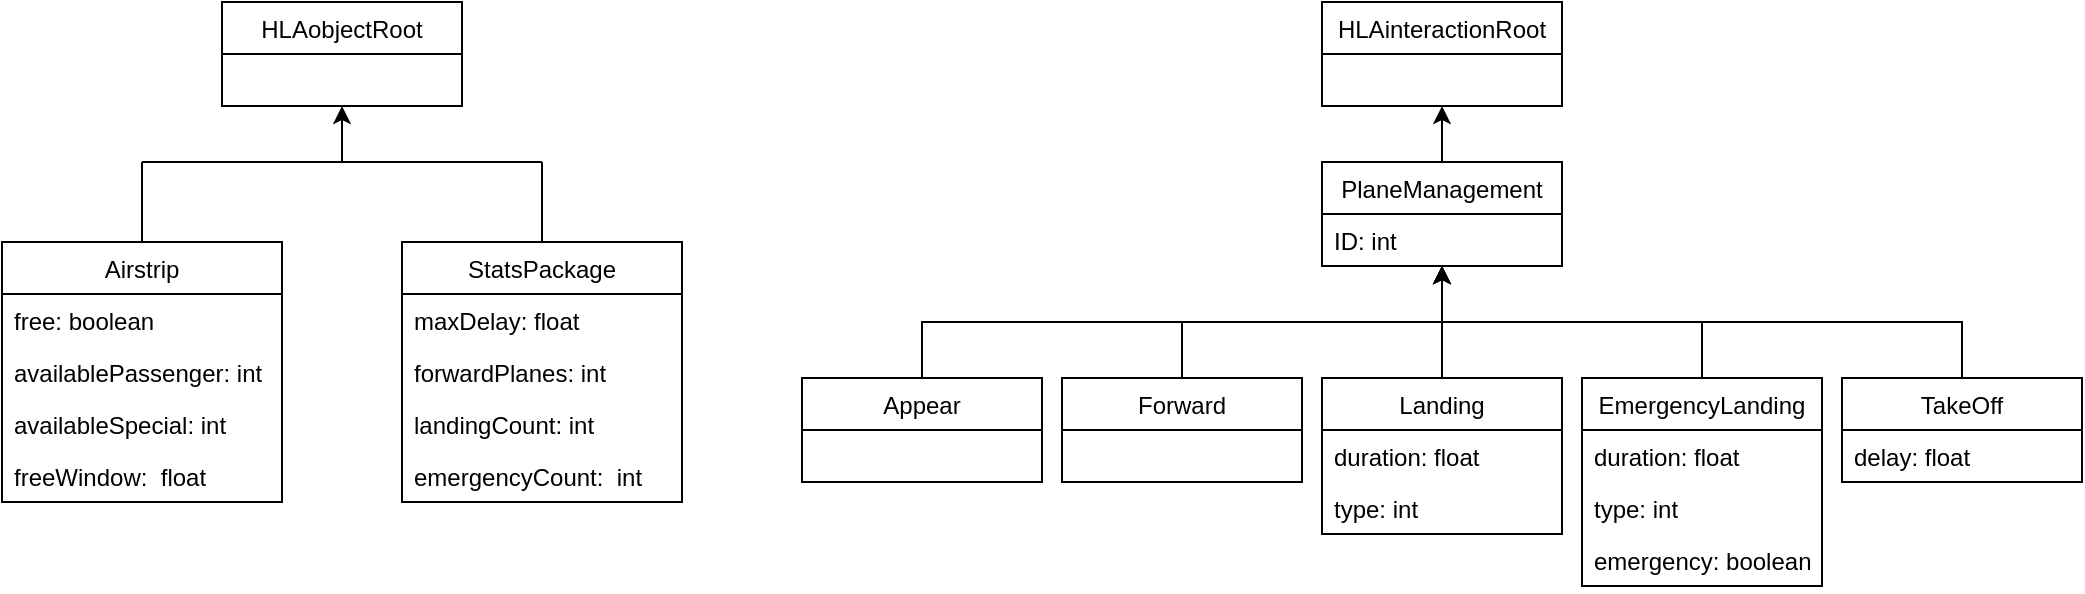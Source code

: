 <mxfile version="18.1.3" type="device"><diagram id="_38RrKm9Xp1zckiEw5fQ" name="Strona-1"><mxGraphModel dx="1106" dy="616" grid="1" gridSize="10" guides="1" tooltips="1" connect="1" arrows="1" fold="1" page="1" pageScale="1" pageWidth="827" pageHeight="1169" math="0" shadow="0"><root><mxCell id="0"/><mxCell id="1" parent="0"/><mxCell id="2mlzZoOt-uVKQXXEFGmI-1" value="HLAobjectRoot" style="swimlane;fontStyle=0;childLayout=stackLayout;horizontal=1;startSize=26;fillColor=none;horizontalStack=0;resizeParent=1;resizeParentMax=0;resizeLast=0;collapsible=1;marginBottom=0;" parent="1" vertex="1"><mxGeometry x="130" y="120" width="120" height="52" as="geometry"/></mxCell><mxCell id="2mlzZoOt-uVKQXXEFGmI-18" style="edgeStyle=orthogonalEdgeStyle;rounded=0;orthogonalLoop=1;jettySize=auto;html=1;entryX=0.5;entryY=1;entryDx=0;entryDy=0;" parent="1" target="2mlzZoOt-uVKQXXEFGmI-1" edge="1"><mxGeometry relative="1" as="geometry"><mxPoint x="190" y="200" as="sourcePoint"/></mxGeometry></mxCell><mxCell id="2mlzZoOt-uVKQXXEFGmI-19" value="HLAinteractionRoot" style="swimlane;fontStyle=0;childLayout=stackLayout;horizontal=1;startSize=26;fillColor=none;horizontalStack=0;resizeParent=1;resizeParentMax=0;resizeLast=0;collapsible=1;marginBottom=0;" parent="1" vertex="1"><mxGeometry x="680" y="120" width="120" height="52" as="geometry"/></mxCell><mxCell id="2mlzZoOt-uVKQXXEFGmI-44" style="edgeStyle=orthogonalEdgeStyle;rounded=0;orthogonalLoop=1;jettySize=auto;html=1;exitX=0.5;exitY=0;exitDx=0;exitDy=0;entryX=0.5;entryY=1;entryDx=0;entryDy=0;" parent="1" source="2mlzZoOt-uVKQXXEFGmI-23" target="2mlzZoOt-uVKQXXEFGmI-19" edge="1"><mxGeometry relative="1" as="geometry"/></mxCell><mxCell id="2mlzZoOt-uVKQXXEFGmI-23" value="PlaneManagement" style="swimlane;fontStyle=0;childLayout=stackLayout;horizontal=1;startSize=26;fillColor=none;horizontalStack=0;resizeParent=1;resizeParentMax=0;resizeLast=0;collapsible=1;marginBottom=0;" parent="1" vertex="1"><mxGeometry x="680" y="200" width="120" height="52" as="geometry"/></mxCell><mxCell id="2mlzZoOt-uVKQXXEFGmI-24" value="ID: int" style="text;strokeColor=none;fillColor=none;align=left;verticalAlign=top;spacingLeft=4;spacingRight=4;overflow=hidden;rotatable=0;points=[[0,0.5],[1,0.5]];portConstraint=eastwest;" parent="2mlzZoOt-uVKQXXEFGmI-23" vertex="1"><mxGeometry y="26" width="120" height="26" as="geometry"/></mxCell><mxCell id="2mlzZoOt-uVKQXXEFGmI-45" style="edgeStyle=orthogonalEdgeStyle;rounded=0;orthogonalLoop=1;jettySize=auto;html=1;exitX=0.5;exitY=0;exitDx=0;exitDy=0;" parent="1" source="2mlzZoOt-uVKQXXEFGmI-27" target="2mlzZoOt-uVKQXXEFGmI-23" edge="1"><mxGeometry relative="1" as="geometry"/></mxCell><mxCell id="2mlzZoOt-uVKQXXEFGmI-27" value="Appear" style="swimlane;fontStyle=0;childLayout=stackLayout;horizontal=1;startSize=26;fillColor=none;horizontalStack=0;resizeParent=1;resizeParentMax=0;resizeLast=0;collapsible=1;marginBottom=0;" parent="1" vertex="1"><mxGeometry x="420" y="308" width="120" height="52" as="geometry"/></mxCell><mxCell id="2mlzZoOt-uVKQXXEFGmI-46" style="edgeStyle=orthogonalEdgeStyle;rounded=0;orthogonalLoop=1;jettySize=auto;html=1;exitX=0.5;exitY=0;exitDx=0;exitDy=0;" parent="1" source="2mlzZoOt-uVKQXXEFGmI-32" target="2mlzZoOt-uVKQXXEFGmI-23" edge="1"><mxGeometry relative="1" as="geometry"/></mxCell><mxCell id="2mlzZoOt-uVKQXXEFGmI-32" value="Forward" style="swimlane;fontStyle=0;childLayout=stackLayout;horizontal=1;startSize=26;fillColor=none;horizontalStack=0;resizeParent=1;resizeParentMax=0;resizeLast=0;collapsible=1;marginBottom=0;" parent="1" vertex="1"><mxGeometry x="550" y="308" width="120" height="52" as="geometry"/></mxCell><mxCell id="2mlzZoOt-uVKQXXEFGmI-47" style="edgeStyle=orthogonalEdgeStyle;rounded=0;orthogonalLoop=1;jettySize=auto;html=1;exitX=0.5;exitY=0;exitDx=0;exitDy=0;" parent="1" source="2mlzZoOt-uVKQXXEFGmI-36" target="2mlzZoOt-uVKQXXEFGmI-23" edge="1"><mxGeometry relative="1" as="geometry"/></mxCell><mxCell id="2mlzZoOt-uVKQXXEFGmI-36" value="Landing" style="swimlane;fontStyle=0;childLayout=stackLayout;horizontal=1;startSize=26;fillColor=none;horizontalStack=0;resizeParent=1;resizeParentMax=0;resizeLast=0;collapsible=1;marginBottom=0;" parent="1" vertex="1"><mxGeometry x="680" y="308" width="120" height="78" as="geometry"/></mxCell><mxCell id="2mlzZoOt-uVKQXXEFGmI-37" value="duration: float" style="text;strokeColor=none;fillColor=none;align=left;verticalAlign=top;spacingLeft=4;spacingRight=4;overflow=hidden;rotatable=0;points=[[0,0.5],[1,0.5]];portConstraint=eastwest;" parent="2mlzZoOt-uVKQXXEFGmI-36" vertex="1"><mxGeometry y="26" width="120" height="26" as="geometry"/></mxCell><mxCell id="2mlzZoOt-uVKQXXEFGmI-38" value="type: int" style="text;strokeColor=none;fillColor=none;align=left;verticalAlign=top;spacingLeft=4;spacingRight=4;overflow=hidden;rotatable=0;points=[[0,0.5],[1,0.5]];portConstraint=eastwest;" parent="2mlzZoOt-uVKQXXEFGmI-36" vertex="1"><mxGeometry y="52" width="120" height="26" as="geometry"/></mxCell><mxCell id="2mlzZoOt-uVKQXXEFGmI-48" style="edgeStyle=orthogonalEdgeStyle;rounded=0;orthogonalLoop=1;jettySize=auto;html=1;exitX=0.5;exitY=0;exitDx=0;exitDy=0;" parent="1" source="2mlzZoOt-uVKQXXEFGmI-40" target="2mlzZoOt-uVKQXXEFGmI-23" edge="1"><mxGeometry relative="1" as="geometry"/></mxCell><mxCell id="2mlzZoOt-uVKQXXEFGmI-40" value="TakeOff" style="swimlane;fontStyle=0;childLayout=stackLayout;horizontal=1;startSize=26;fillColor=none;horizontalStack=0;resizeParent=1;resizeParentMax=0;resizeLast=0;collapsible=1;marginBottom=0;" parent="1" vertex="1"><mxGeometry x="940" y="308" width="120" height="52" as="geometry"/></mxCell><mxCell id="2mlzZoOt-uVKQXXEFGmI-41" value="delay: float" style="text;strokeColor=none;fillColor=none;align=left;verticalAlign=top;spacingLeft=4;spacingRight=4;overflow=hidden;rotatable=0;points=[[0,0.5],[1,0.5]];portConstraint=eastwest;" parent="2mlzZoOt-uVKQXXEFGmI-40" vertex="1"><mxGeometry y="26" width="120" height="26" as="geometry"/></mxCell><mxCell id="2mlzZoOt-uVKQXXEFGmI-50" value="Airstrip" style="swimlane;fontStyle=0;childLayout=stackLayout;horizontal=1;startSize=26;fillColor=none;horizontalStack=0;resizeParent=1;resizeParentMax=0;resizeLast=0;collapsible=1;marginBottom=0;" parent="1" vertex="1"><mxGeometry x="20" y="240" width="140" height="130" as="geometry"><mxRectangle x="120" y="240" width="70" height="26" as="alternateBounds"/></mxGeometry></mxCell><mxCell id="2mlzZoOt-uVKQXXEFGmI-51" value="free: boolean" style="text;strokeColor=none;fillColor=none;align=left;verticalAlign=top;spacingLeft=4;spacingRight=4;overflow=hidden;rotatable=0;points=[[0,0.5],[1,0.5]];portConstraint=eastwest;" parent="2mlzZoOt-uVKQXXEFGmI-50" vertex="1"><mxGeometry y="26" width="140" height="26" as="geometry"/></mxCell><mxCell id="2mlzZoOt-uVKQXXEFGmI-54" value="availablePassenger: int" style="text;strokeColor=none;fillColor=none;align=left;verticalAlign=top;spacingLeft=4;spacingRight=4;overflow=hidden;rotatable=0;points=[[0,0.5],[1,0.5]];portConstraint=eastwest;" parent="2mlzZoOt-uVKQXXEFGmI-50" vertex="1"><mxGeometry y="52" width="140" height="26" as="geometry"/></mxCell><mxCell id="2mlzZoOt-uVKQXXEFGmI-55" value="availableSpecial: int" style="text;strokeColor=none;fillColor=none;align=left;verticalAlign=top;spacingLeft=4;spacingRight=4;overflow=hidden;rotatable=0;points=[[0,0.5],[1,0.5]];portConstraint=eastwest;" parent="2mlzZoOt-uVKQXXEFGmI-50" vertex="1"><mxGeometry y="78" width="140" height="26" as="geometry"/></mxCell><mxCell id="gR3I11Wu1YzBWzrDk4GF-3" value="freeWindow:  float" style="text;strokeColor=none;fillColor=none;align=left;verticalAlign=top;spacingLeft=4;spacingRight=4;overflow=hidden;rotatable=0;points=[[0,0.5],[1,0.5]];portConstraint=eastwest;" parent="2mlzZoOt-uVKQXXEFGmI-50" vertex="1"><mxGeometry y="104" width="140" height="26" as="geometry"/></mxCell><mxCell id="gR3I11Wu1YzBWzrDk4GF-4" value="EmergencyLanding" style="swimlane;fontStyle=0;childLayout=stackLayout;horizontal=1;startSize=26;fillColor=none;horizontalStack=0;resizeParent=1;resizeParentMax=0;resizeLast=0;collapsible=1;marginBottom=0;" parent="1" vertex="1"><mxGeometry x="810" y="308" width="120" height="104" as="geometry"/></mxCell><mxCell id="gR3I11Wu1YzBWzrDk4GF-5" value="duration: float" style="text;strokeColor=none;fillColor=none;align=left;verticalAlign=top;spacingLeft=4;spacingRight=4;overflow=hidden;rotatable=0;points=[[0,0.5],[1,0.5]];portConstraint=eastwest;" parent="gR3I11Wu1YzBWzrDk4GF-4" vertex="1"><mxGeometry y="26" width="120" height="26" as="geometry"/></mxCell><mxCell id="gR3I11Wu1YzBWzrDk4GF-6" value="type: int" style="text;strokeColor=none;fillColor=none;align=left;verticalAlign=top;spacingLeft=4;spacingRight=4;overflow=hidden;rotatable=0;points=[[0,0.5],[1,0.5]];portConstraint=eastwest;" parent="gR3I11Wu1YzBWzrDk4GF-4" vertex="1"><mxGeometry y="52" width="120" height="26" as="geometry"/></mxCell><mxCell id="gR3I11Wu1YzBWzrDk4GF-7" value="emergency: boolean" style="text;strokeColor=none;fillColor=none;align=left;verticalAlign=top;spacingLeft=4;spacingRight=4;overflow=hidden;rotatable=0;points=[[0,0.5],[1,0.5]];portConstraint=eastwest;" parent="gR3I11Wu1YzBWzrDk4GF-4" vertex="1"><mxGeometry y="78" width="120" height="26" as="geometry"/></mxCell><mxCell id="gR3I11Wu1YzBWzrDk4GF-12" value="" style="endArrow=none;html=1;rounded=0;exitX=0.5;exitY=0;exitDx=0;exitDy=0;" parent="1" source="gR3I11Wu1YzBWzrDk4GF-4" edge="1"><mxGeometry width="50" height="50" relative="1" as="geometry"><mxPoint x="460" y="340" as="sourcePoint"/><mxPoint x="870" y="280" as="targetPoint"/></mxGeometry></mxCell><mxCell id="9AvpSUS3Y8tlqyXdHIdH-1" value="StatsPackage" style="swimlane;fontStyle=0;childLayout=stackLayout;horizontal=1;startSize=26;fillColor=none;horizontalStack=0;resizeParent=1;resizeParentMax=0;resizeLast=0;collapsible=1;marginBottom=0;" vertex="1" parent="1"><mxGeometry x="220" y="240" width="140" height="130" as="geometry"><mxRectangle x="120" y="240" width="70" height="26" as="alternateBounds"/></mxGeometry></mxCell><mxCell id="9AvpSUS3Y8tlqyXdHIdH-2" value="maxDelay: float" style="text;strokeColor=none;fillColor=none;align=left;verticalAlign=top;spacingLeft=4;spacingRight=4;overflow=hidden;rotatable=0;points=[[0,0.5],[1,0.5]];portConstraint=eastwest;" vertex="1" parent="9AvpSUS3Y8tlqyXdHIdH-1"><mxGeometry y="26" width="140" height="26" as="geometry"/></mxCell><mxCell id="9AvpSUS3Y8tlqyXdHIdH-3" value="forwardPlanes: int" style="text;strokeColor=none;fillColor=none;align=left;verticalAlign=top;spacingLeft=4;spacingRight=4;overflow=hidden;rotatable=0;points=[[0,0.5],[1,0.5]];portConstraint=eastwest;" vertex="1" parent="9AvpSUS3Y8tlqyXdHIdH-1"><mxGeometry y="52" width="140" height="26" as="geometry"/></mxCell><mxCell id="9AvpSUS3Y8tlqyXdHIdH-4" value="landingCount: int" style="text;strokeColor=none;fillColor=none;align=left;verticalAlign=top;spacingLeft=4;spacingRight=4;overflow=hidden;rotatable=0;points=[[0,0.5],[1,0.5]];portConstraint=eastwest;" vertex="1" parent="9AvpSUS3Y8tlqyXdHIdH-1"><mxGeometry y="78" width="140" height="26" as="geometry"/></mxCell><mxCell id="9AvpSUS3Y8tlqyXdHIdH-5" value="emergencyCount:  int" style="text;strokeColor=none;fillColor=none;align=left;verticalAlign=top;spacingLeft=4;spacingRight=4;overflow=hidden;rotatable=0;points=[[0,0.5],[1,0.5]];portConstraint=eastwest;" vertex="1" parent="9AvpSUS3Y8tlqyXdHIdH-1"><mxGeometry y="104" width="140" height="26" as="geometry"/></mxCell><mxCell id="9AvpSUS3Y8tlqyXdHIdH-11" value="" style="endArrow=none;html=1;rounded=0;exitX=0.5;exitY=0;exitDx=0;exitDy=0;" edge="1" parent="1" source="2mlzZoOt-uVKQXXEFGmI-50"><mxGeometry width="50" height="50" relative="1" as="geometry"><mxPoint x="80" y="240" as="sourcePoint"/><mxPoint x="90" y="200" as="targetPoint"/></mxGeometry></mxCell><mxCell id="9AvpSUS3Y8tlqyXdHIdH-12" value="" style="endArrow=none;html=1;rounded=0;" edge="1" parent="1"><mxGeometry width="50" height="50" relative="1" as="geometry"><mxPoint x="290" y="240" as="sourcePoint"/><mxPoint x="290" y="200" as="targetPoint"/></mxGeometry></mxCell><mxCell id="9AvpSUS3Y8tlqyXdHIdH-14" value="" style="endArrow=none;html=1;rounded=0;" edge="1" parent="1"><mxGeometry width="50" height="50" relative="1" as="geometry"><mxPoint x="90" y="200" as="sourcePoint"/><mxPoint x="290" y="200" as="targetPoint"/></mxGeometry></mxCell></root></mxGraphModel></diagram></mxfile>